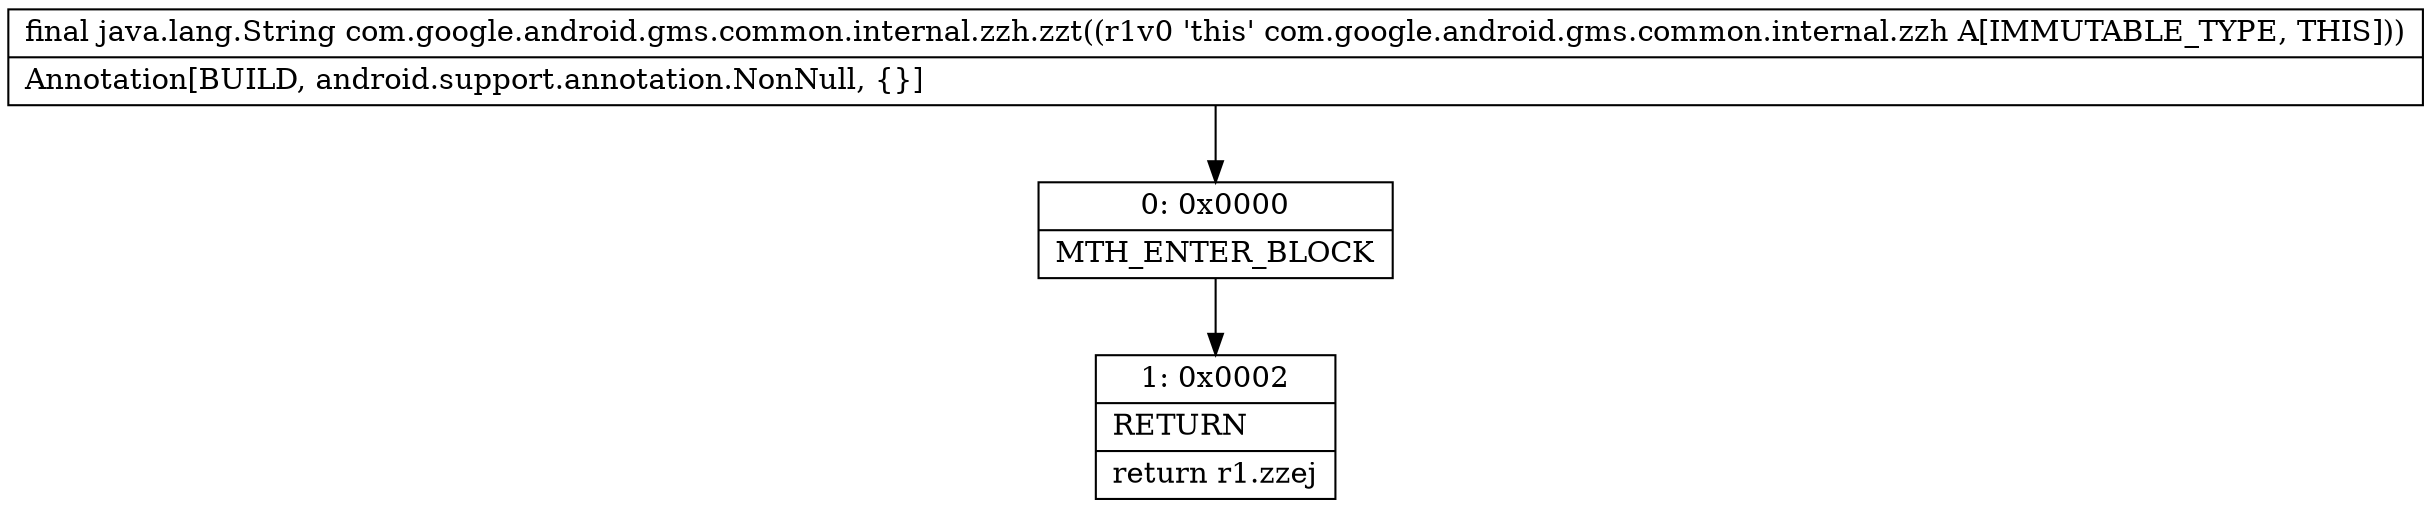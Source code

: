 digraph "CFG forcom.google.android.gms.common.internal.zzh.zzt()Ljava\/lang\/String;" {
Node_0 [shape=record,label="{0\:\ 0x0000|MTH_ENTER_BLOCK\l}"];
Node_1 [shape=record,label="{1\:\ 0x0002|RETURN\l|return r1.zzej\l}"];
MethodNode[shape=record,label="{final java.lang.String com.google.android.gms.common.internal.zzh.zzt((r1v0 'this' com.google.android.gms.common.internal.zzh A[IMMUTABLE_TYPE, THIS]))  | Annotation[BUILD, android.support.annotation.NonNull, \{\}]\l}"];
MethodNode -> Node_0;
Node_0 -> Node_1;
}

